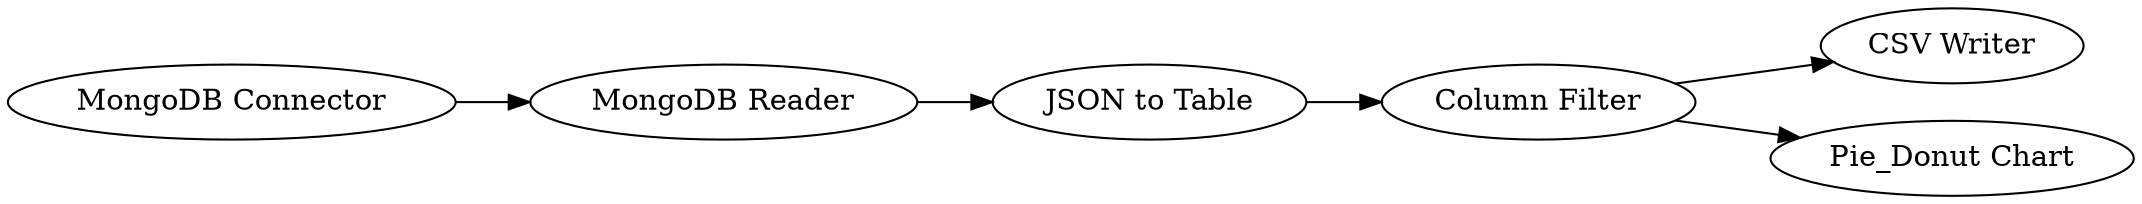 digraph {
	"7684808379468810879_2" [label="MongoDB Reader"]
	"7684808379468810879_3" [label="JSON to Table"]
	"7684808379468810879_6" [label="CSV Writer"]
	"7684808379468810879_1" [label="MongoDB Connector"]
	"7684808379468810879_5" [label="Pie_Donut Chart"]
	"7684808379468810879_4" [label="Column Filter"]
	"7684808379468810879_4" -> "7684808379468810879_6"
	"7684808379468810879_1" -> "7684808379468810879_2"
	"7684808379468810879_4" -> "7684808379468810879_5"
	"7684808379468810879_3" -> "7684808379468810879_4"
	"7684808379468810879_2" -> "7684808379468810879_3"
	rankdir=LR
}
